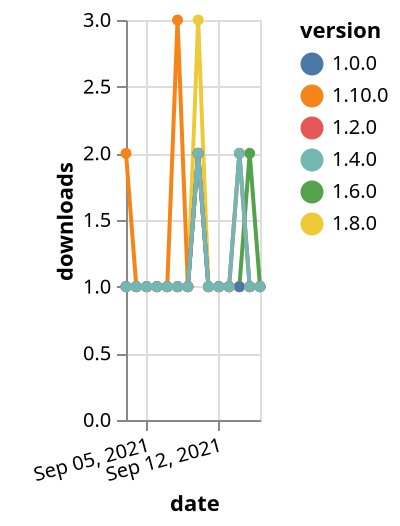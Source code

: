 {"$schema": "https://vega.github.io/schema/vega-lite/v5.json", "description": "A simple bar chart with embedded data.", "data": {"values": [{"date": "2021-09-03", "total": 163, "delta": 1, "version": "1.6.0"}, {"date": "2021-09-04", "total": 164, "delta": 1, "version": "1.6.0"}, {"date": "2021-09-05", "total": 165, "delta": 1, "version": "1.6.0"}, {"date": "2021-09-06", "total": 166, "delta": 1, "version": "1.6.0"}, {"date": "2021-09-07", "total": 167, "delta": 1, "version": "1.6.0"}, {"date": "2021-09-08", "total": 168, "delta": 1, "version": "1.6.0"}, {"date": "2021-09-09", "total": 169, "delta": 1, "version": "1.6.0"}, {"date": "2021-09-10", "total": 171, "delta": 2, "version": "1.6.0"}, {"date": "2021-09-11", "total": 172, "delta": 1, "version": "1.6.0"}, {"date": "2021-09-12", "total": 173, "delta": 1, "version": "1.6.0"}, {"date": "2021-09-13", "total": 174, "delta": 1, "version": "1.6.0"}, {"date": "2021-09-14", "total": 175, "delta": 1, "version": "1.6.0"}, {"date": "2021-09-15", "total": 177, "delta": 2, "version": "1.6.0"}, {"date": "2021-09-16", "total": 178, "delta": 1, "version": "1.6.0"}, {"date": "2021-09-03", "total": 182, "delta": 1, "version": "1.8.0"}, {"date": "2021-09-04", "total": 183, "delta": 1, "version": "1.8.0"}, {"date": "2021-09-05", "total": 184, "delta": 1, "version": "1.8.0"}, {"date": "2021-09-06", "total": 185, "delta": 1, "version": "1.8.0"}, {"date": "2021-09-07", "total": 186, "delta": 1, "version": "1.8.0"}, {"date": "2021-09-08", "total": 187, "delta": 1, "version": "1.8.0"}, {"date": "2021-09-09", "total": 188, "delta": 1, "version": "1.8.0"}, {"date": "2021-09-10", "total": 191, "delta": 3, "version": "1.8.0"}, {"date": "2021-09-11", "total": 192, "delta": 1, "version": "1.8.0"}, {"date": "2021-09-12", "total": 193, "delta": 1, "version": "1.8.0"}, {"date": "2021-09-13", "total": 194, "delta": 1, "version": "1.8.0"}, {"date": "2021-09-14", "total": 195, "delta": 1, "version": "1.8.0"}, {"date": "2021-09-15", "total": 196, "delta": 1, "version": "1.8.0"}, {"date": "2021-09-16", "total": 197, "delta": 1, "version": "1.8.0"}, {"date": "2021-09-03", "total": 123, "delta": 2, "version": "1.10.0"}, {"date": "2021-09-04", "total": 124, "delta": 1, "version": "1.10.0"}, {"date": "2021-09-05", "total": 125, "delta": 1, "version": "1.10.0"}, {"date": "2021-09-06", "total": 126, "delta": 1, "version": "1.10.0"}, {"date": "2021-09-07", "total": 127, "delta": 1, "version": "1.10.0"}, {"date": "2021-09-08", "total": 130, "delta": 3, "version": "1.10.0"}, {"date": "2021-09-09", "total": 131, "delta": 1, "version": "1.10.0"}, {"date": "2021-09-10", "total": 133, "delta": 2, "version": "1.10.0"}, {"date": "2021-09-11", "total": 134, "delta": 1, "version": "1.10.0"}, {"date": "2021-09-12", "total": 135, "delta": 1, "version": "1.10.0"}, {"date": "2021-09-13", "total": 136, "delta": 1, "version": "1.10.0"}, {"date": "2021-09-14", "total": 137, "delta": 1, "version": "1.10.0"}, {"date": "2021-09-15", "total": 138, "delta": 1, "version": "1.10.0"}, {"date": "2021-09-16", "total": 139, "delta": 1, "version": "1.10.0"}, {"date": "2021-09-03", "total": 239, "delta": 1, "version": "1.0.0"}, {"date": "2021-09-04", "total": 240, "delta": 1, "version": "1.0.0"}, {"date": "2021-09-05", "total": 241, "delta": 1, "version": "1.0.0"}, {"date": "2021-09-06", "total": 242, "delta": 1, "version": "1.0.0"}, {"date": "2021-09-07", "total": 243, "delta": 1, "version": "1.0.0"}, {"date": "2021-09-08", "total": 244, "delta": 1, "version": "1.0.0"}, {"date": "2021-09-09", "total": 245, "delta": 1, "version": "1.0.0"}, {"date": "2021-09-10", "total": 247, "delta": 2, "version": "1.0.0"}, {"date": "2021-09-11", "total": 248, "delta": 1, "version": "1.0.0"}, {"date": "2021-09-12", "total": 249, "delta": 1, "version": "1.0.0"}, {"date": "2021-09-13", "total": 250, "delta": 1, "version": "1.0.0"}, {"date": "2021-09-14", "total": 251, "delta": 1, "version": "1.0.0"}, {"date": "2021-09-15", "total": 252, "delta": 1, "version": "1.0.0"}, {"date": "2021-09-16", "total": 253, "delta": 1, "version": "1.0.0"}, {"date": "2021-09-03", "total": 207, "delta": 1, "version": "1.2.0"}, {"date": "2021-09-04", "total": 208, "delta": 1, "version": "1.2.0"}, {"date": "2021-09-05", "total": 209, "delta": 1, "version": "1.2.0"}, {"date": "2021-09-06", "total": 210, "delta": 1, "version": "1.2.0"}, {"date": "2021-09-07", "total": 211, "delta": 1, "version": "1.2.0"}, {"date": "2021-09-08", "total": 212, "delta": 1, "version": "1.2.0"}, {"date": "2021-09-09", "total": 213, "delta": 1, "version": "1.2.0"}, {"date": "2021-09-10", "total": 215, "delta": 2, "version": "1.2.0"}, {"date": "2021-09-11", "total": 216, "delta": 1, "version": "1.2.0"}, {"date": "2021-09-12", "total": 217, "delta": 1, "version": "1.2.0"}, {"date": "2021-09-13", "total": 218, "delta": 1, "version": "1.2.0"}, {"date": "2021-09-14", "total": 220, "delta": 2, "version": "1.2.0"}, {"date": "2021-09-15", "total": 221, "delta": 1, "version": "1.2.0"}, {"date": "2021-09-16", "total": 222, "delta": 1, "version": "1.2.0"}, {"date": "2021-09-03", "total": 180, "delta": 1, "version": "1.4.0"}, {"date": "2021-09-04", "total": 181, "delta": 1, "version": "1.4.0"}, {"date": "2021-09-05", "total": 182, "delta": 1, "version": "1.4.0"}, {"date": "2021-09-06", "total": 183, "delta": 1, "version": "1.4.0"}, {"date": "2021-09-07", "total": 184, "delta": 1, "version": "1.4.0"}, {"date": "2021-09-08", "total": 185, "delta": 1, "version": "1.4.0"}, {"date": "2021-09-09", "total": 186, "delta": 1, "version": "1.4.0"}, {"date": "2021-09-10", "total": 188, "delta": 2, "version": "1.4.0"}, {"date": "2021-09-11", "total": 189, "delta": 1, "version": "1.4.0"}, {"date": "2021-09-12", "total": 190, "delta": 1, "version": "1.4.0"}, {"date": "2021-09-13", "total": 191, "delta": 1, "version": "1.4.0"}, {"date": "2021-09-14", "total": 193, "delta": 2, "version": "1.4.0"}, {"date": "2021-09-15", "total": 194, "delta": 1, "version": "1.4.0"}, {"date": "2021-09-16", "total": 195, "delta": 1, "version": "1.4.0"}]}, "width": "container", "mark": {"type": "line", "point": {"filled": true}}, "encoding": {"x": {"field": "date", "type": "temporal", "timeUnit": "yearmonthdate", "title": "date", "axis": {"labelAngle": -15}}, "y": {"field": "delta", "type": "quantitative", "title": "downloads"}, "color": {"field": "version", "type": "nominal"}, "tooltip": {"field": "delta"}}}